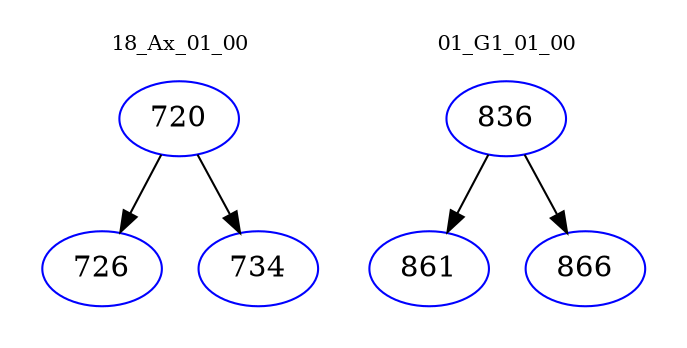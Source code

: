 digraph{
subgraph cluster_0 {
color = white
label = "18_Ax_01_00";
fontsize=10;
T0_720 [label="720", color="blue"]
T0_720 -> T0_726 [color="black"]
T0_726 [label="726", color="blue"]
T0_720 -> T0_734 [color="black"]
T0_734 [label="734", color="blue"]
}
subgraph cluster_1 {
color = white
label = "01_G1_01_00";
fontsize=10;
T1_836 [label="836", color="blue"]
T1_836 -> T1_861 [color="black"]
T1_861 [label="861", color="blue"]
T1_836 -> T1_866 [color="black"]
T1_866 [label="866", color="blue"]
}
}
